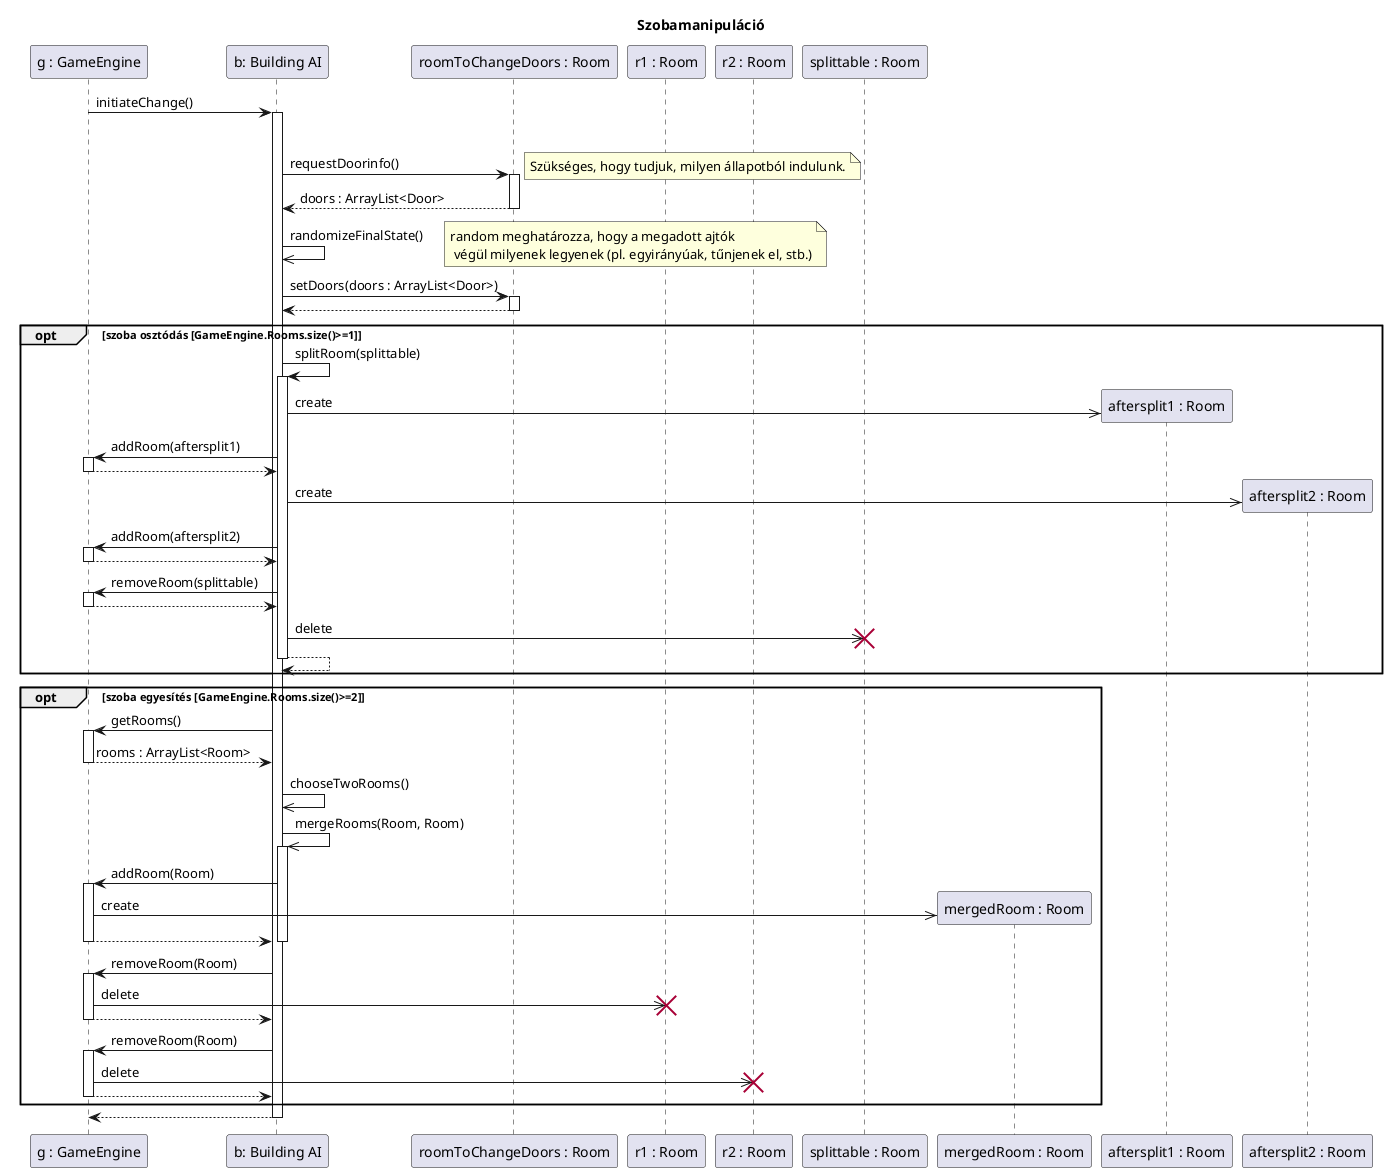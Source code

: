 @startuml building_change

title Szobamanipuláció

Participant "g : GameEngine" as g
Participant "b: Building AI" as ai
Participant "roomToChangeDoors : Room" as sz

participant "r1 : Room" as sz1
Participant "r2 : Room" as sz2
participant "splittable : Room" as split
Participant "mergedRoom : Room" as sz3

g->ai ++: initiateChange()
opt ajtó manipuláció [GameEngine.Rooms.size()>=1]
    ai->sz ++: requestDoorinfo()
    note right: Szükséges, hogy tudjuk, milyen állapotból indulunk.
    return doors : ArrayList<Door>

    ai->>ai : randomizeFinalState()
    note right: random meghatározza, hogy a megadott ajtók \n végül milyenek legyenek (pl. egyirányúak, tűnjenek el, stb.)

    ai->sz ++: setDoors(doors : ArrayList<Door>)
    return

opt szoba osztódás [GameEngine.Rooms.size()>=1]

    ai->ai ++: splitRoom(splittable)
    ai->>"aftersplit1 : Room" **: create
    ai->g ++: addRoom(aftersplit1)
    return
    ai->>"aftersplit2 : Room" **: create
    ai->g ++: addRoom(aftersplit2)
    return

    ai->g ++: removeRoom(splittable)
    return

    ai->>split !!: delete
    return

end

opt szoba egyesítés [GameEngine.Rooms.size()>=2]

    ai->g ++: getRooms()
    return rooms : ArrayList<Room>

    ai->>ai : chooseTwoRooms()
    ai->>ai ++: mergeRooms(Room, Room)

    ai->g ++: addRoom(Room)
    g->>sz3 **: create
    g-->ai
    deactivate g
    deactivate ai

    ai->g ++: removeRoom(Room)
    g->>sz1 !!: delete
    g-->ai
    deactivate g
    ai->g ++: removeRoom(Room)
    g->>sz2 !!: delete
    g-->ai
    deactivate g

end
ai-->g --:

@enduml